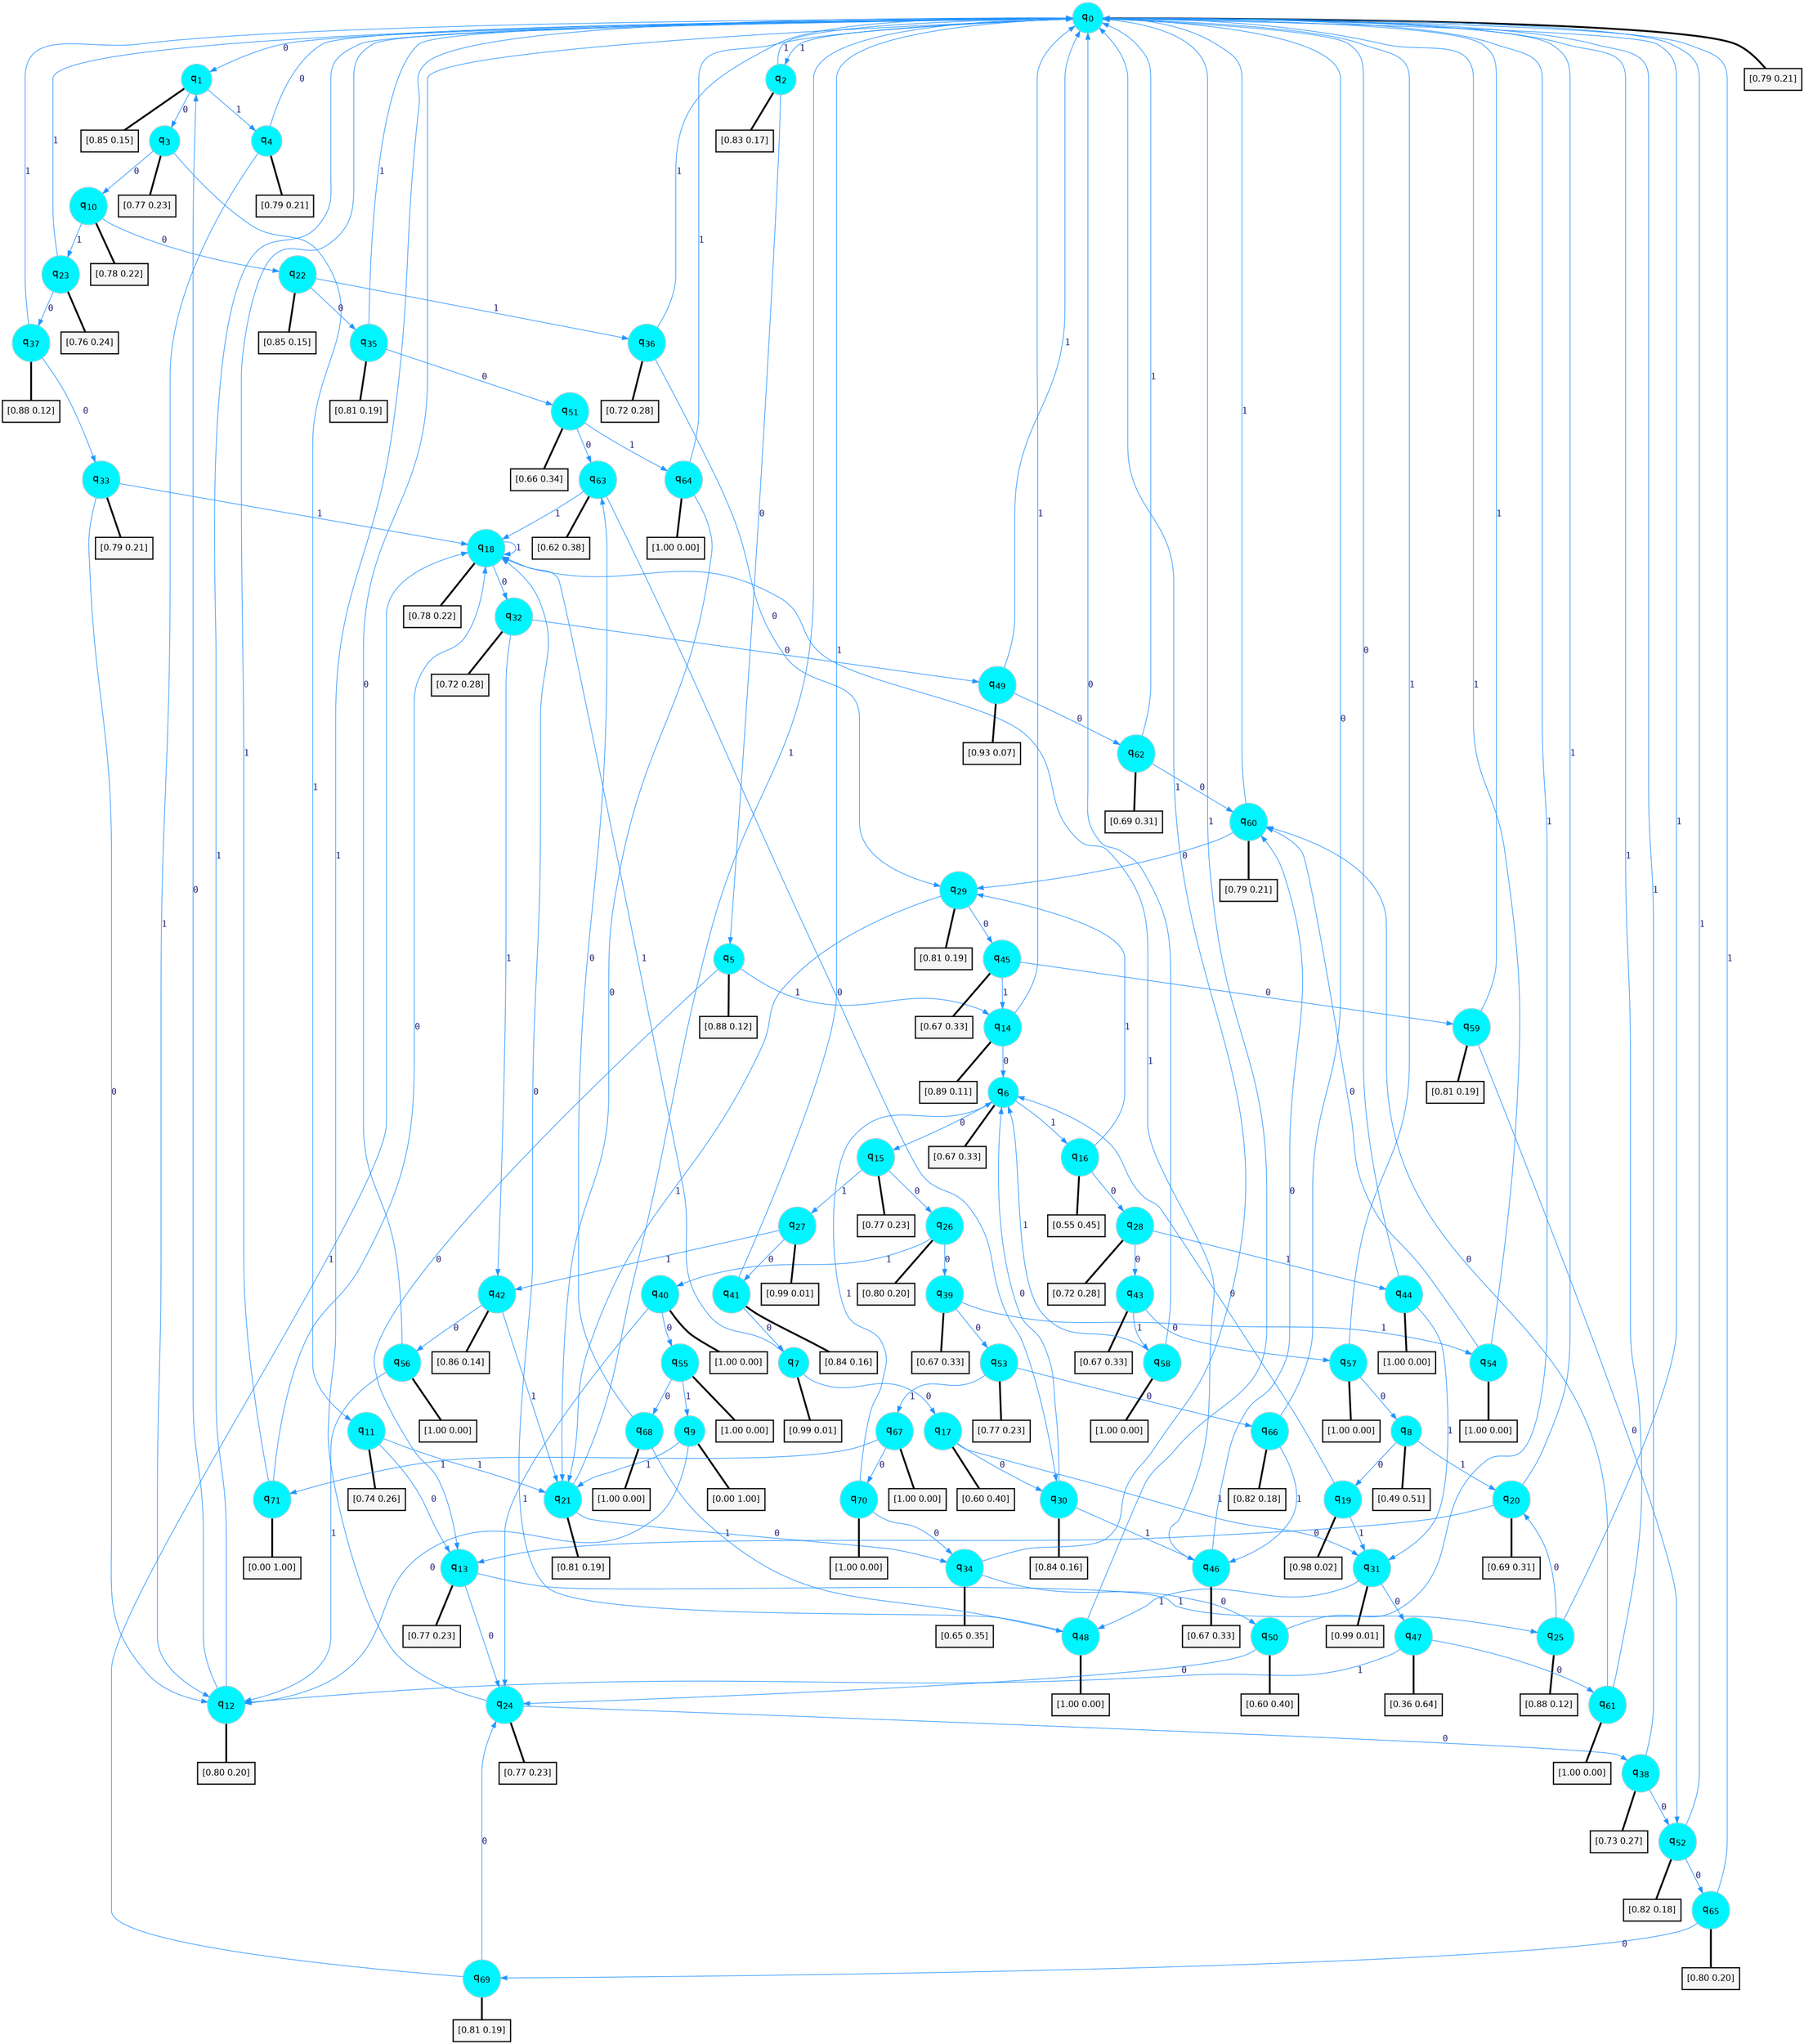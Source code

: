 digraph G {
graph [
bgcolor=transparent, dpi=300, rankdir=TD, size="40,25"];
node [
color=gray, fillcolor=turquoise1, fontcolor=black, fontname=Helvetica, fontsize=16, fontweight=bold, shape=circle, style=filled];
edge [
arrowsize=1, color=dodgerblue1, fontcolor=midnightblue, fontname=courier, fontweight=bold, penwidth=1, style=solid, weight=20];
0[label=<q<SUB>0</SUB>>];
1[label=<q<SUB>1</SUB>>];
2[label=<q<SUB>2</SUB>>];
3[label=<q<SUB>3</SUB>>];
4[label=<q<SUB>4</SUB>>];
5[label=<q<SUB>5</SUB>>];
6[label=<q<SUB>6</SUB>>];
7[label=<q<SUB>7</SUB>>];
8[label=<q<SUB>8</SUB>>];
9[label=<q<SUB>9</SUB>>];
10[label=<q<SUB>10</SUB>>];
11[label=<q<SUB>11</SUB>>];
12[label=<q<SUB>12</SUB>>];
13[label=<q<SUB>13</SUB>>];
14[label=<q<SUB>14</SUB>>];
15[label=<q<SUB>15</SUB>>];
16[label=<q<SUB>16</SUB>>];
17[label=<q<SUB>17</SUB>>];
18[label=<q<SUB>18</SUB>>];
19[label=<q<SUB>19</SUB>>];
20[label=<q<SUB>20</SUB>>];
21[label=<q<SUB>21</SUB>>];
22[label=<q<SUB>22</SUB>>];
23[label=<q<SUB>23</SUB>>];
24[label=<q<SUB>24</SUB>>];
25[label=<q<SUB>25</SUB>>];
26[label=<q<SUB>26</SUB>>];
27[label=<q<SUB>27</SUB>>];
28[label=<q<SUB>28</SUB>>];
29[label=<q<SUB>29</SUB>>];
30[label=<q<SUB>30</SUB>>];
31[label=<q<SUB>31</SUB>>];
32[label=<q<SUB>32</SUB>>];
33[label=<q<SUB>33</SUB>>];
34[label=<q<SUB>34</SUB>>];
35[label=<q<SUB>35</SUB>>];
36[label=<q<SUB>36</SUB>>];
37[label=<q<SUB>37</SUB>>];
38[label=<q<SUB>38</SUB>>];
39[label=<q<SUB>39</SUB>>];
40[label=<q<SUB>40</SUB>>];
41[label=<q<SUB>41</SUB>>];
42[label=<q<SUB>42</SUB>>];
43[label=<q<SUB>43</SUB>>];
44[label=<q<SUB>44</SUB>>];
45[label=<q<SUB>45</SUB>>];
46[label=<q<SUB>46</SUB>>];
47[label=<q<SUB>47</SUB>>];
48[label=<q<SUB>48</SUB>>];
49[label=<q<SUB>49</SUB>>];
50[label=<q<SUB>50</SUB>>];
51[label=<q<SUB>51</SUB>>];
52[label=<q<SUB>52</SUB>>];
53[label=<q<SUB>53</SUB>>];
54[label=<q<SUB>54</SUB>>];
55[label=<q<SUB>55</SUB>>];
56[label=<q<SUB>56</SUB>>];
57[label=<q<SUB>57</SUB>>];
58[label=<q<SUB>58</SUB>>];
59[label=<q<SUB>59</SUB>>];
60[label=<q<SUB>60</SUB>>];
61[label=<q<SUB>61</SUB>>];
62[label=<q<SUB>62</SUB>>];
63[label=<q<SUB>63</SUB>>];
64[label=<q<SUB>64</SUB>>];
65[label=<q<SUB>65</SUB>>];
66[label=<q<SUB>66</SUB>>];
67[label=<q<SUB>67</SUB>>];
68[label=<q<SUB>68</SUB>>];
69[label=<q<SUB>69</SUB>>];
70[label=<q<SUB>70</SUB>>];
71[label=<q<SUB>71</SUB>>];
72[label="[0.79 0.21]", shape=box,fontcolor=black, fontname=Helvetica, fontsize=14, penwidth=2, fillcolor=whitesmoke,color=black];
73[label="[0.85 0.15]", shape=box,fontcolor=black, fontname=Helvetica, fontsize=14, penwidth=2, fillcolor=whitesmoke,color=black];
74[label="[0.83 0.17]", shape=box,fontcolor=black, fontname=Helvetica, fontsize=14, penwidth=2, fillcolor=whitesmoke,color=black];
75[label="[0.77 0.23]", shape=box,fontcolor=black, fontname=Helvetica, fontsize=14, penwidth=2, fillcolor=whitesmoke,color=black];
76[label="[0.79 0.21]", shape=box,fontcolor=black, fontname=Helvetica, fontsize=14, penwidth=2, fillcolor=whitesmoke,color=black];
77[label="[0.88 0.12]", shape=box,fontcolor=black, fontname=Helvetica, fontsize=14, penwidth=2, fillcolor=whitesmoke,color=black];
78[label="[0.67 0.33]", shape=box,fontcolor=black, fontname=Helvetica, fontsize=14, penwidth=2, fillcolor=whitesmoke,color=black];
79[label="[0.99 0.01]", shape=box,fontcolor=black, fontname=Helvetica, fontsize=14, penwidth=2, fillcolor=whitesmoke,color=black];
80[label="[0.49 0.51]", shape=box,fontcolor=black, fontname=Helvetica, fontsize=14, penwidth=2, fillcolor=whitesmoke,color=black];
81[label="[0.00 1.00]", shape=box,fontcolor=black, fontname=Helvetica, fontsize=14, penwidth=2, fillcolor=whitesmoke,color=black];
82[label="[0.78 0.22]", shape=box,fontcolor=black, fontname=Helvetica, fontsize=14, penwidth=2, fillcolor=whitesmoke,color=black];
83[label="[0.74 0.26]", shape=box,fontcolor=black, fontname=Helvetica, fontsize=14, penwidth=2, fillcolor=whitesmoke,color=black];
84[label="[0.80 0.20]", shape=box,fontcolor=black, fontname=Helvetica, fontsize=14, penwidth=2, fillcolor=whitesmoke,color=black];
85[label="[0.77 0.23]", shape=box,fontcolor=black, fontname=Helvetica, fontsize=14, penwidth=2, fillcolor=whitesmoke,color=black];
86[label="[0.89 0.11]", shape=box,fontcolor=black, fontname=Helvetica, fontsize=14, penwidth=2, fillcolor=whitesmoke,color=black];
87[label="[0.77 0.23]", shape=box,fontcolor=black, fontname=Helvetica, fontsize=14, penwidth=2, fillcolor=whitesmoke,color=black];
88[label="[0.55 0.45]", shape=box,fontcolor=black, fontname=Helvetica, fontsize=14, penwidth=2, fillcolor=whitesmoke,color=black];
89[label="[0.60 0.40]", shape=box,fontcolor=black, fontname=Helvetica, fontsize=14, penwidth=2, fillcolor=whitesmoke,color=black];
90[label="[0.78 0.22]", shape=box,fontcolor=black, fontname=Helvetica, fontsize=14, penwidth=2, fillcolor=whitesmoke,color=black];
91[label="[0.98 0.02]", shape=box,fontcolor=black, fontname=Helvetica, fontsize=14, penwidth=2, fillcolor=whitesmoke,color=black];
92[label="[0.69 0.31]", shape=box,fontcolor=black, fontname=Helvetica, fontsize=14, penwidth=2, fillcolor=whitesmoke,color=black];
93[label="[0.81 0.19]", shape=box,fontcolor=black, fontname=Helvetica, fontsize=14, penwidth=2, fillcolor=whitesmoke,color=black];
94[label="[0.85 0.15]", shape=box,fontcolor=black, fontname=Helvetica, fontsize=14, penwidth=2, fillcolor=whitesmoke,color=black];
95[label="[0.76 0.24]", shape=box,fontcolor=black, fontname=Helvetica, fontsize=14, penwidth=2, fillcolor=whitesmoke,color=black];
96[label="[0.77 0.23]", shape=box,fontcolor=black, fontname=Helvetica, fontsize=14, penwidth=2, fillcolor=whitesmoke,color=black];
97[label="[0.88 0.12]", shape=box,fontcolor=black, fontname=Helvetica, fontsize=14, penwidth=2, fillcolor=whitesmoke,color=black];
98[label="[0.80 0.20]", shape=box,fontcolor=black, fontname=Helvetica, fontsize=14, penwidth=2, fillcolor=whitesmoke,color=black];
99[label="[0.99 0.01]", shape=box,fontcolor=black, fontname=Helvetica, fontsize=14, penwidth=2, fillcolor=whitesmoke,color=black];
100[label="[0.72 0.28]", shape=box,fontcolor=black, fontname=Helvetica, fontsize=14, penwidth=2, fillcolor=whitesmoke,color=black];
101[label="[0.81 0.19]", shape=box,fontcolor=black, fontname=Helvetica, fontsize=14, penwidth=2, fillcolor=whitesmoke,color=black];
102[label="[0.84 0.16]", shape=box,fontcolor=black, fontname=Helvetica, fontsize=14, penwidth=2, fillcolor=whitesmoke,color=black];
103[label="[0.99 0.01]", shape=box,fontcolor=black, fontname=Helvetica, fontsize=14, penwidth=2, fillcolor=whitesmoke,color=black];
104[label="[0.72 0.28]", shape=box,fontcolor=black, fontname=Helvetica, fontsize=14, penwidth=2, fillcolor=whitesmoke,color=black];
105[label="[0.79 0.21]", shape=box,fontcolor=black, fontname=Helvetica, fontsize=14, penwidth=2, fillcolor=whitesmoke,color=black];
106[label="[0.65 0.35]", shape=box,fontcolor=black, fontname=Helvetica, fontsize=14, penwidth=2, fillcolor=whitesmoke,color=black];
107[label="[0.81 0.19]", shape=box,fontcolor=black, fontname=Helvetica, fontsize=14, penwidth=2, fillcolor=whitesmoke,color=black];
108[label="[0.72 0.28]", shape=box,fontcolor=black, fontname=Helvetica, fontsize=14, penwidth=2, fillcolor=whitesmoke,color=black];
109[label="[0.88 0.12]", shape=box,fontcolor=black, fontname=Helvetica, fontsize=14, penwidth=2, fillcolor=whitesmoke,color=black];
110[label="[0.73 0.27]", shape=box,fontcolor=black, fontname=Helvetica, fontsize=14, penwidth=2, fillcolor=whitesmoke,color=black];
111[label="[0.67 0.33]", shape=box,fontcolor=black, fontname=Helvetica, fontsize=14, penwidth=2, fillcolor=whitesmoke,color=black];
112[label="[1.00 0.00]", shape=box,fontcolor=black, fontname=Helvetica, fontsize=14, penwidth=2, fillcolor=whitesmoke,color=black];
113[label="[0.84 0.16]", shape=box,fontcolor=black, fontname=Helvetica, fontsize=14, penwidth=2, fillcolor=whitesmoke,color=black];
114[label="[0.86 0.14]", shape=box,fontcolor=black, fontname=Helvetica, fontsize=14, penwidth=2, fillcolor=whitesmoke,color=black];
115[label="[0.67 0.33]", shape=box,fontcolor=black, fontname=Helvetica, fontsize=14, penwidth=2, fillcolor=whitesmoke,color=black];
116[label="[1.00 0.00]", shape=box,fontcolor=black, fontname=Helvetica, fontsize=14, penwidth=2, fillcolor=whitesmoke,color=black];
117[label="[0.67 0.33]", shape=box,fontcolor=black, fontname=Helvetica, fontsize=14, penwidth=2, fillcolor=whitesmoke,color=black];
118[label="[0.67 0.33]", shape=box,fontcolor=black, fontname=Helvetica, fontsize=14, penwidth=2, fillcolor=whitesmoke,color=black];
119[label="[0.36 0.64]", shape=box,fontcolor=black, fontname=Helvetica, fontsize=14, penwidth=2, fillcolor=whitesmoke,color=black];
120[label="[1.00 0.00]", shape=box,fontcolor=black, fontname=Helvetica, fontsize=14, penwidth=2, fillcolor=whitesmoke,color=black];
121[label="[0.93 0.07]", shape=box,fontcolor=black, fontname=Helvetica, fontsize=14, penwidth=2, fillcolor=whitesmoke,color=black];
122[label="[0.60 0.40]", shape=box,fontcolor=black, fontname=Helvetica, fontsize=14, penwidth=2, fillcolor=whitesmoke,color=black];
123[label="[0.66 0.34]", shape=box,fontcolor=black, fontname=Helvetica, fontsize=14, penwidth=2, fillcolor=whitesmoke,color=black];
124[label="[0.82 0.18]", shape=box,fontcolor=black, fontname=Helvetica, fontsize=14, penwidth=2, fillcolor=whitesmoke,color=black];
125[label="[0.77 0.23]", shape=box,fontcolor=black, fontname=Helvetica, fontsize=14, penwidth=2, fillcolor=whitesmoke,color=black];
126[label="[1.00 0.00]", shape=box,fontcolor=black, fontname=Helvetica, fontsize=14, penwidth=2, fillcolor=whitesmoke,color=black];
127[label="[1.00 0.00]", shape=box,fontcolor=black, fontname=Helvetica, fontsize=14, penwidth=2, fillcolor=whitesmoke,color=black];
128[label="[1.00 0.00]", shape=box,fontcolor=black, fontname=Helvetica, fontsize=14, penwidth=2, fillcolor=whitesmoke,color=black];
129[label="[1.00 0.00]", shape=box,fontcolor=black, fontname=Helvetica, fontsize=14, penwidth=2, fillcolor=whitesmoke,color=black];
130[label="[1.00 0.00]", shape=box,fontcolor=black, fontname=Helvetica, fontsize=14, penwidth=2, fillcolor=whitesmoke,color=black];
131[label="[0.81 0.19]", shape=box,fontcolor=black, fontname=Helvetica, fontsize=14, penwidth=2, fillcolor=whitesmoke,color=black];
132[label="[0.79 0.21]", shape=box,fontcolor=black, fontname=Helvetica, fontsize=14, penwidth=2, fillcolor=whitesmoke,color=black];
133[label="[1.00 0.00]", shape=box,fontcolor=black, fontname=Helvetica, fontsize=14, penwidth=2, fillcolor=whitesmoke,color=black];
134[label="[0.69 0.31]", shape=box,fontcolor=black, fontname=Helvetica, fontsize=14, penwidth=2, fillcolor=whitesmoke,color=black];
135[label="[0.62 0.38]", shape=box,fontcolor=black, fontname=Helvetica, fontsize=14, penwidth=2, fillcolor=whitesmoke,color=black];
136[label="[1.00 0.00]", shape=box,fontcolor=black, fontname=Helvetica, fontsize=14, penwidth=2, fillcolor=whitesmoke,color=black];
137[label="[0.80 0.20]", shape=box,fontcolor=black, fontname=Helvetica, fontsize=14, penwidth=2, fillcolor=whitesmoke,color=black];
138[label="[0.82 0.18]", shape=box,fontcolor=black, fontname=Helvetica, fontsize=14, penwidth=2, fillcolor=whitesmoke,color=black];
139[label="[1.00 0.00]", shape=box,fontcolor=black, fontname=Helvetica, fontsize=14, penwidth=2, fillcolor=whitesmoke,color=black];
140[label="[1.00 0.00]", shape=box,fontcolor=black, fontname=Helvetica, fontsize=14, penwidth=2, fillcolor=whitesmoke,color=black];
141[label="[0.81 0.19]", shape=box,fontcolor=black, fontname=Helvetica, fontsize=14, penwidth=2, fillcolor=whitesmoke,color=black];
142[label="[1.00 0.00]", shape=box,fontcolor=black, fontname=Helvetica, fontsize=14, penwidth=2, fillcolor=whitesmoke,color=black];
143[label="[0.00 1.00]", shape=box,fontcolor=black, fontname=Helvetica, fontsize=14, penwidth=2, fillcolor=whitesmoke,color=black];
0->1 [label=0];
0->2 [label=1];
0->72 [arrowhead=none, penwidth=3,color=black];
1->3 [label=0];
1->4 [label=1];
1->73 [arrowhead=none, penwidth=3,color=black];
2->5 [label=0];
2->0 [label=1];
2->74 [arrowhead=none, penwidth=3,color=black];
3->10 [label=0];
3->11 [label=1];
3->75 [arrowhead=none, penwidth=3,color=black];
4->0 [label=0];
4->12 [label=1];
4->76 [arrowhead=none, penwidth=3,color=black];
5->13 [label=0];
5->14 [label=1];
5->77 [arrowhead=none, penwidth=3,color=black];
6->15 [label=0];
6->16 [label=1];
6->78 [arrowhead=none, penwidth=3,color=black];
7->17 [label=0];
7->18 [label=1];
7->79 [arrowhead=none, penwidth=3,color=black];
8->19 [label=0];
8->20 [label=1];
8->80 [arrowhead=none, penwidth=3,color=black];
9->12 [label=0];
9->21 [label=1];
9->81 [arrowhead=none, penwidth=3,color=black];
10->22 [label=0];
10->23 [label=1];
10->82 [arrowhead=none, penwidth=3,color=black];
11->13 [label=0];
11->21 [label=1];
11->83 [arrowhead=none, penwidth=3,color=black];
12->1 [label=0];
12->0 [label=1];
12->84 [arrowhead=none, penwidth=3,color=black];
13->24 [label=0];
13->25 [label=1];
13->85 [arrowhead=none, penwidth=3,color=black];
14->6 [label=0];
14->0 [label=1];
14->86 [arrowhead=none, penwidth=3,color=black];
15->26 [label=0];
15->27 [label=1];
15->87 [arrowhead=none, penwidth=3,color=black];
16->28 [label=0];
16->29 [label=1];
16->88 [arrowhead=none, penwidth=3,color=black];
17->30 [label=0];
17->31 [label=1];
17->89 [arrowhead=none, penwidth=3,color=black];
18->32 [label=0];
18->18 [label=1];
18->90 [arrowhead=none, penwidth=3,color=black];
19->6 [label=0];
19->31 [label=1];
19->91 [arrowhead=none, penwidth=3,color=black];
20->13 [label=0];
20->0 [label=1];
20->92 [arrowhead=none, penwidth=3,color=black];
21->34 [label=0];
21->0 [label=1];
21->93 [arrowhead=none, penwidth=3,color=black];
22->35 [label=0];
22->36 [label=1];
22->94 [arrowhead=none, penwidth=3,color=black];
23->37 [label=0];
23->0 [label=1];
23->95 [arrowhead=none, penwidth=3,color=black];
24->38 [label=0];
24->0 [label=1];
24->96 [arrowhead=none, penwidth=3,color=black];
25->20 [label=0];
25->0 [label=1];
25->97 [arrowhead=none, penwidth=3,color=black];
26->39 [label=0];
26->40 [label=1];
26->98 [arrowhead=none, penwidth=3,color=black];
27->41 [label=0];
27->42 [label=1];
27->99 [arrowhead=none, penwidth=3,color=black];
28->43 [label=0];
28->44 [label=1];
28->100 [arrowhead=none, penwidth=3,color=black];
29->45 [label=0];
29->21 [label=1];
29->101 [arrowhead=none, penwidth=3,color=black];
30->6 [label=0];
30->46 [label=1];
30->102 [arrowhead=none, penwidth=3,color=black];
31->47 [label=0];
31->48 [label=1];
31->103 [arrowhead=none, penwidth=3,color=black];
32->49 [label=0];
32->42 [label=1];
32->104 [arrowhead=none, penwidth=3,color=black];
33->12 [label=0];
33->18 [label=1];
33->105 [arrowhead=none, penwidth=3,color=black];
34->50 [label=0];
34->0 [label=1];
34->106 [arrowhead=none, penwidth=3,color=black];
35->51 [label=0];
35->0 [label=1];
35->107 [arrowhead=none, penwidth=3,color=black];
36->29 [label=0];
36->0 [label=1];
36->108 [arrowhead=none, penwidth=3,color=black];
37->33 [label=0];
37->0 [label=1];
37->109 [arrowhead=none, penwidth=3,color=black];
38->52 [label=0];
38->0 [label=1];
38->110 [arrowhead=none, penwidth=3,color=black];
39->53 [label=0];
39->54 [label=1];
39->111 [arrowhead=none, penwidth=3,color=black];
40->55 [label=0];
40->24 [label=1];
40->112 [arrowhead=none, penwidth=3,color=black];
41->7 [label=0];
41->0 [label=1];
41->113 [arrowhead=none, penwidth=3,color=black];
42->56 [label=0];
42->21 [label=1];
42->114 [arrowhead=none, penwidth=3,color=black];
43->57 [label=0];
43->58 [label=1];
43->115 [arrowhead=none, penwidth=3,color=black];
44->0 [label=0];
44->31 [label=1];
44->116 [arrowhead=none, penwidth=3,color=black];
45->59 [label=0];
45->14 [label=1];
45->117 [arrowhead=none, penwidth=3,color=black];
46->60 [label=0];
46->18 [label=1];
46->118 [arrowhead=none, penwidth=3,color=black];
47->61 [label=0];
47->12 [label=1];
47->119 [arrowhead=none, penwidth=3,color=black];
48->18 [label=0];
48->0 [label=1];
48->120 [arrowhead=none, penwidth=3,color=black];
49->62 [label=0];
49->0 [label=1];
49->121 [arrowhead=none, penwidth=3,color=black];
50->24 [label=0];
50->0 [label=1];
50->122 [arrowhead=none, penwidth=3,color=black];
51->63 [label=0];
51->64 [label=1];
51->123 [arrowhead=none, penwidth=3,color=black];
52->65 [label=0];
52->0 [label=1];
52->124 [arrowhead=none, penwidth=3,color=black];
53->66 [label=0];
53->67 [label=1];
53->125 [arrowhead=none, penwidth=3,color=black];
54->60 [label=0];
54->0 [label=1];
54->126 [arrowhead=none, penwidth=3,color=black];
55->68 [label=0];
55->9 [label=1];
55->127 [arrowhead=none, penwidth=3,color=black];
56->0 [label=0];
56->12 [label=1];
56->128 [arrowhead=none, penwidth=3,color=black];
57->8 [label=0];
57->0 [label=1];
57->129 [arrowhead=none, penwidth=3,color=black];
58->0 [label=0];
58->6 [label=1];
58->130 [arrowhead=none, penwidth=3,color=black];
59->52 [label=0];
59->0 [label=1];
59->131 [arrowhead=none, penwidth=3,color=black];
60->29 [label=0];
60->0 [label=1];
60->132 [arrowhead=none, penwidth=3,color=black];
61->60 [label=0];
61->0 [label=1];
61->133 [arrowhead=none, penwidth=3,color=black];
62->60 [label=0];
62->0 [label=1];
62->134 [arrowhead=none, penwidth=3,color=black];
63->30 [label=0];
63->18 [label=1];
63->135 [arrowhead=none, penwidth=3,color=black];
64->21 [label=0];
64->0 [label=1];
64->136 [arrowhead=none, penwidth=3,color=black];
65->69 [label=0];
65->0 [label=1];
65->137 [arrowhead=none, penwidth=3,color=black];
66->0 [label=0];
66->46 [label=1];
66->138 [arrowhead=none, penwidth=3,color=black];
67->70 [label=0];
67->71 [label=1];
67->139 [arrowhead=none, penwidth=3,color=black];
68->63 [label=0];
68->48 [label=1];
68->140 [arrowhead=none, penwidth=3,color=black];
69->24 [label=0];
69->18 [label=1];
69->141 [arrowhead=none, penwidth=3,color=black];
70->34 [label=0];
70->6 [label=1];
70->142 [arrowhead=none, penwidth=3,color=black];
71->18 [label=0];
71->0 [label=1];
71->143 [arrowhead=none, penwidth=3,color=black];
}
